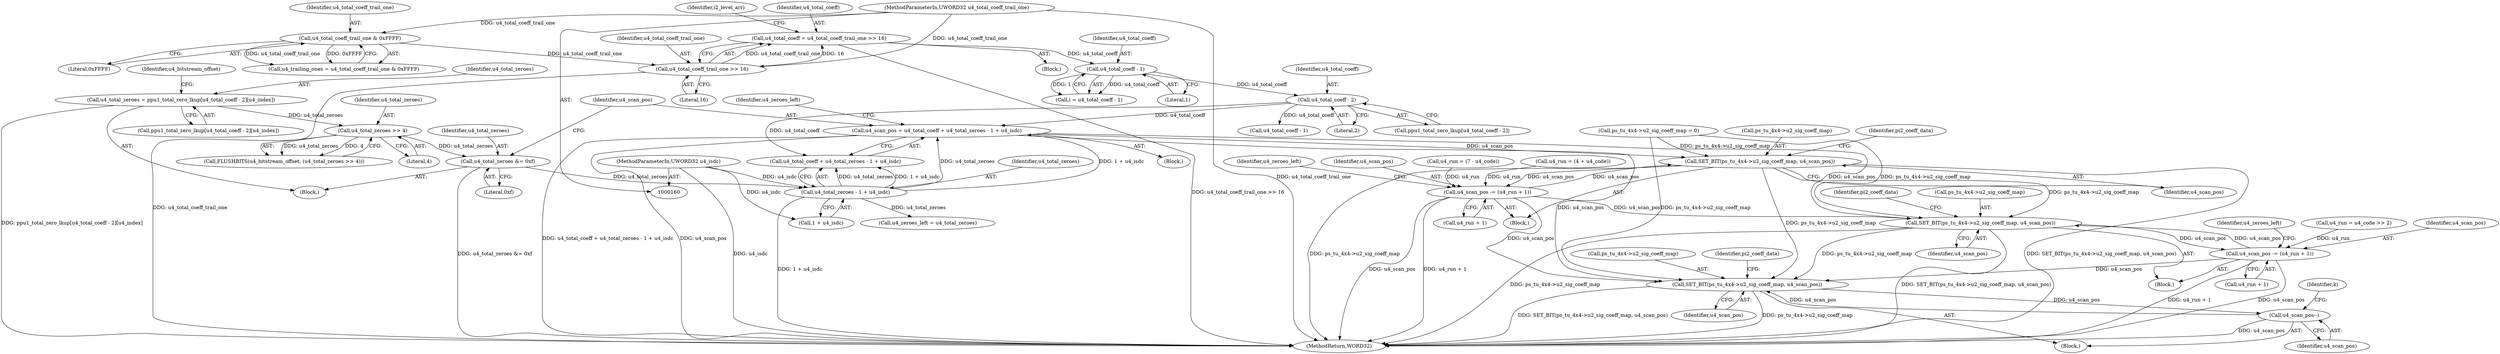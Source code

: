 digraph "0_Android_c57fc3703ae2e0d41b1f6580c50015937f2d23c1_0@integer" {
"1000486" [label="(Call,u4_scan_pos = u4_total_coeff + u4_total_zeroes - 1 + u4_isdc)"];
"1000469" [label="(Call,u4_total_coeff - 2)"];
"1000231" [label="(Call,u4_total_coeff - 1)"];
"1000186" [label="(Call,u4_total_coeff = u4_total_coeff_trail_one >> 16)"];
"1000188" [label="(Call,u4_total_coeff_trail_one >> 16)"];
"1000182" [label="(Call,u4_total_coeff_trail_one & 0xFFFF)"];
"1000162" [label="(MethodParameterIn,UWORD32 u4_total_coeff_trail_one)"];
"1000490" [label="(Call,u4_total_zeroes - 1 + u4_isdc)"];
"1000478" [label="(Call,u4_total_zeroes &= 0xf)"];
"1000475" [label="(Call,u4_total_zeroes >> 4)"];
"1000464" [label="(Call,u4_total_zeroes = ppu1_total_zero_lkup[u4_total_coeff - 2][u4_index])"];
"1000161" [label="(MethodParameterIn,UWORD32 u4_isdc)"];
"1000542" [label="(Call,SET_BIT(ps_tu_4x4->u2_sig_coeff_map, u4_scan_pos))"];
"1000558" [label="(Call,u4_scan_pos -= (u4_run + 1))"];
"1000600" [label="(Call,SET_BIT(ps_tu_4x4->u2_sig_coeff_map, u4_scan_pos))"];
"1000616" [label="(Call,u4_scan_pos -= (u4_run + 1))"];
"1000633" [label="(Call,SET_BIT(ps_tu_4x4->u2_sig_coeff_map, u4_scan_pos))"];
"1000646" [label="(Call,u4_scan_pos--)"];
"1000183" [label="(Identifier,u4_total_coeff_trail_one)"];
"1000474" [label="(Identifier,u4_bitstream_offset)"];
"1000525" [label="(Call,u4_run = (7 - u4_code))"];
"1000465" [label="(Identifier,u4_total_zeroes)"];
"1000600" [label="(Call,SET_BIT(ps_tu_4x4->u2_sig_coeff_map, u4_scan_pos))"];
"1000683" [label="(MethodReturn,WORD32)"];
"1000456" [label="(Block,)"];
"1000187" [label="(Identifier,u4_total_coeff)"];
"1000464" [label="(Call,u4_total_zeroes = ppu1_total_zero_lkup[u4_total_coeff - 2][u4_index])"];
"1000466" [label="(Call,ppu1_total_zero_lkup[u4_total_coeff - 2][u4_index])"];
"1000558" [label="(Call,u4_scan_pos -= (u4_run + 1))"];
"1000617" [label="(Identifier,u4_scan_pos)"];
"1000194" [label="(Identifier,i2_level_arr)"];
"1000604" [label="(Identifier,u4_scan_pos)"];
"1000546" [label="(Identifier,u4_scan_pos)"];
"1000630" [label="(Identifier,k)"];
"1000571" [label="(Identifier,u4_zeroes_left)"];
"1000190" [label="(Literal,16)"];
"1000543" [label="(Call,ps_tu_4x4->u2_sig_coeff_map)"];
"1000632" [label="(Block,)"];
"1000480" [label="(Literal,0xf)"];
"1000637" [label="(Identifier,u4_scan_pos)"];
"1000560" [label="(Call,u4_run + 1)"];
"1000641" [label="(Identifier,pi2_coeff_data)"];
"1000477" [label="(Literal,4)"];
"1000574" [label="(Block,)"];
"1000471" [label="(Literal,2)"];
"1000537" [label="(Call,u4_run = (4 + u4_code))"];
"1000616" [label="(Call,u4_scan_pos -= (u4_run + 1))"];
"1000590" [label="(Call,u4_run = u4_code >> 2)"];
"1000182" [label="(Call,u4_total_coeff_trail_one & 0xFFFF)"];
"1000488" [label="(Call,u4_total_coeff + u4_total_zeroes - 1 + u4_isdc)"];
"1000491" [label="(Identifier,u4_total_zeroes)"];
"1000507" [label="(Identifier,u4_zeroes_left)"];
"1000478" [label="(Call,u4_total_zeroes &= 0xf)"];
"1000188" [label="(Call,u4_total_coeff_trail_one >> 16)"];
"1000216" [label="(Call,ps_tu_4x4->u2_sig_coeff_map = 0)"];
"1000162" [label="(MethodParameterIn,UWORD32 u4_total_coeff_trail_one)"];
"1000608" [label="(Identifier,pi2_coeff_data)"];
"1000231" [label="(Call,u4_total_coeff - 1)"];
"1000542" [label="(Call,SET_BIT(ps_tu_4x4->u2_sig_coeff_map, u4_scan_pos))"];
"1000476" [label="(Identifier,u4_total_zeroes)"];
"1000233" [label="(Literal,1)"];
"1000634" [label="(Call,ps_tu_4x4->u2_sig_coeff_map)"];
"1000496" [label="(Call,u4_zeroes_left = u4_total_zeroes)"];
"1000550" [label="(Identifier,pi2_coeff_data)"];
"1000646" [label="(Call,u4_scan_pos--)"];
"1000633" [label="(Call,SET_BIT(ps_tu_4x4->u2_sig_coeff_map, u4_scan_pos))"];
"1000486" [label="(Call,u4_scan_pos = u4_total_coeff + u4_total_zeroes - 1 + u4_isdc)"];
"1000189" [label="(Identifier,u4_total_coeff_trail_one)"];
"1000467" [label="(Call,ppu1_total_zero_lkup[u4_total_coeff - 2])"];
"1000229" [label="(Call,i = u4_total_coeff - 1)"];
"1000469" [label="(Call,u4_total_coeff - 2)"];
"1000497" [label="(Identifier,u4_zeroes_left)"];
"1000601" [label="(Call,ps_tu_4x4->u2_sig_coeff_map)"];
"1000647" [label="(Identifier,u4_scan_pos)"];
"1000490" [label="(Call,u4_total_zeroes - 1 + u4_isdc)"];
"1000161" [label="(MethodParameterIn,UWORD32 u4_isdc)"];
"1000186" [label="(Call,u4_total_coeff = u4_total_coeff_trail_one >> 16)"];
"1000475" [label="(Call,u4_total_zeroes >> 4)"];
"1000164" [label="(Block,)"];
"1000470" [label="(Identifier,u4_total_coeff)"];
"1000232" [label="(Identifier,u4_total_coeff)"];
"1000180" [label="(Call,u4_trailing_ones = u4_total_coeff_trail_one & 0xFFFF)"];
"1000487" [label="(Identifier,u4_scan_pos)"];
"1000479" [label="(Identifier,u4_total_zeroes)"];
"1000473" [label="(Call,FLUSHBITS(u4_bitstream_offset, (u4_total_zeroes >> 4)))"];
"1000510" [label="(Block,)"];
"1000618" [label="(Call,u4_run + 1)"];
"1000559" [label="(Identifier,u4_scan_pos)"];
"1000481" [label="(Block,)"];
"1000501" [label="(Call,u4_total_coeff - 1)"];
"1000492" [label="(Call,1 + u4_isdc)"];
"1000184" [label="(Literal,0xFFFF)"];
"1000486" -> "1000481"  [label="AST: "];
"1000486" -> "1000488"  [label="CFG: "];
"1000487" -> "1000486"  [label="AST: "];
"1000488" -> "1000486"  [label="AST: "];
"1000497" -> "1000486"  [label="CFG: "];
"1000486" -> "1000683"  [label="DDG: u4_total_coeff + u4_total_zeroes - 1 + u4_isdc"];
"1000486" -> "1000683"  [label="DDG: u4_scan_pos"];
"1000469" -> "1000486"  [label="DDG: u4_total_coeff"];
"1000490" -> "1000486"  [label="DDG: u4_total_zeroes"];
"1000490" -> "1000486"  [label="DDG: 1 + u4_isdc"];
"1000486" -> "1000542"  [label="DDG: u4_scan_pos"];
"1000486" -> "1000600"  [label="DDG: u4_scan_pos"];
"1000486" -> "1000633"  [label="DDG: u4_scan_pos"];
"1000469" -> "1000467"  [label="AST: "];
"1000469" -> "1000471"  [label="CFG: "];
"1000470" -> "1000469"  [label="AST: "];
"1000471" -> "1000469"  [label="AST: "];
"1000467" -> "1000469"  [label="CFG: "];
"1000231" -> "1000469"  [label="DDG: u4_total_coeff"];
"1000469" -> "1000488"  [label="DDG: u4_total_coeff"];
"1000469" -> "1000501"  [label="DDG: u4_total_coeff"];
"1000231" -> "1000229"  [label="AST: "];
"1000231" -> "1000233"  [label="CFG: "];
"1000232" -> "1000231"  [label="AST: "];
"1000233" -> "1000231"  [label="AST: "];
"1000229" -> "1000231"  [label="CFG: "];
"1000231" -> "1000229"  [label="DDG: u4_total_coeff"];
"1000231" -> "1000229"  [label="DDG: 1"];
"1000186" -> "1000231"  [label="DDG: u4_total_coeff"];
"1000186" -> "1000164"  [label="AST: "];
"1000186" -> "1000188"  [label="CFG: "];
"1000187" -> "1000186"  [label="AST: "];
"1000188" -> "1000186"  [label="AST: "];
"1000194" -> "1000186"  [label="CFG: "];
"1000186" -> "1000683"  [label="DDG: u4_total_coeff_trail_one >> 16"];
"1000188" -> "1000186"  [label="DDG: u4_total_coeff_trail_one"];
"1000188" -> "1000186"  [label="DDG: 16"];
"1000188" -> "1000190"  [label="CFG: "];
"1000189" -> "1000188"  [label="AST: "];
"1000190" -> "1000188"  [label="AST: "];
"1000188" -> "1000683"  [label="DDG: u4_total_coeff_trail_one"];
"1000182" -> "1000188"  [label="DDG: u4_total_coeff_trail_one"];
"1000162" -> "1000188"  [label="DDG: u4_total_coeff_trail_one"];
"1000182" -> "1000180"  [label="AST: "];
"1000182" -> "1000184"  [label="CFG: "];
"1000183" -> "1000182"  [label="AST: "];
"1000184" -> "1000182"  [label="AST: "];
"1000180" -> "1000182"  [label="CFG: "];
"1000182" -> "1000180"  [label="DDG: u4_total_coeff_trail_one"];
"1000182" -> "1000180"  [label="DDG: 0xFFFF"];
"1000162" -> "1000182"  [label="DDG: u4_total_coeff_trail_one"];
"1000162" -> "1000160"  [label="AST: "];
"1000162" -> "1000683"  [label="DDG: u4_total_coeff_trail_one"];
"1000490" -> "1000488"  [label="AST: "];
"1000490" -> "1000492"  [label="CFG: "];
"1000491" -> "1000490"  [label="AST: "];
"1000492" -> "1000490"  [label="AST: "];
"1000488" -> "1000490"  [label="CFG: "];
"1000490" -> "1000683"  [label="DDG: 1 + u4_isdc"];
"1000490" -> "1000488"  [label="DDG: u4_total_zeroes"];
"1000490" -> "1000488"  [label="DDG: 1 + u4_isdc"];
"1000478" -> "1000490"  [label="DDG: u4_total_zeroes"];
"1000161" -> "1000490"  [label="DDG: u4_isdc"];
"1000490" -> "1000496"  [label="DDG: u4_total_zeroes"];
"1000478" -> "1000456"  [label="AST: "];
"1000478" -> "1000480"  [label="CFG: "];
"1000479" -> "1000478"  [label="AST: "];
"1000480" -> "1000478"  [label="AST: "];
"1000487" -> "1000478"  [label="CFG: "];
"1000478" -> "1000683"  [label="DDG: u4_total_zeroes &= 0xf"];
"1000475" -> "1000478"  [label="DDG: u4_total_zeroes"];
"1000475" -> "1000473"  [label="AST: "];
"1000475" -> "1000477"  [label="CFG: "];
"1000476" -> "1000475"  [label="AST: "];
"1000477" -> "1000475"  [label="AST: "];
"1000473" -> "1000475"  [label="CFG: "];
"1000475" -> "1000473"  [label="DDG: u4_total_zeroes"];
"1000475" -> "1000473"  [label="DDG: 4"];
"1000464" -> "1000475"  [label="DDG: u4_total_zeroes"];
"1000464" -> "1000456"  [label="AST: "];
"1000464" -> "1000466"  [label="CFG: "];
"1000465" -> "1000464"  [label="AST: "];
"1000466" -> "1000464"  [label="AST: "];
"1000474" -> "1000464"  [label="CFG: "];
"1000464" -> "1000683"  [label="DDG: ppu1_total_zero_lkup[u4_total_coeff - 2][u4_index]"];
"1000161" -> "1000160"  [label="AST: "];
"1000161" -> "1000683"  [label="DDG: u4_isdc"];
"1000161" -> "1000492"  [label="DDG: u4_isdc"];
"1000542" -> "1000510"  [label="AST: "];
"1000542" -> "1000546"  [label="CFG: "];
"1000543" -> "1000542"  [label="AST: "];
"1000546" -> "1000542"  [label="AST: "];
"1000550" -> "1000542"  [label="CFG: "];
"1000542" -> "1000683"  [label="DDG: SET_BIT(ps_tu_4x4->u2_sig_coeff_map, u4_scan_pos)"];
"1000542" -> "1000683"  [label="DDG: ps_tu_4x4->u2_sig_coeff_map"];
"1000216" -> "1000542"  [label="DDG: ps_tu_4x4->u2_sig_coeff_map"];
"1000558" -> "1000542"  [label="DDG: u4_scan_pos"];
"1000542" -> "1000558"  [label="DDG: u4_scan_pos"];
"1000542" -> "1000600"  [label="DDG: ps_tu_4x4->u2_sig_coeff_map"];
"1000542" -> "1000633"  [label="DDG: ps_tu_4x4->u2_sig_coeff_map"];
"1000558" -> "1000510"  [label="AST: "];
"1000558" -> "1000560"  [label="CFG: "];
"1000559" -> "1000558"  [label="AST: "];
"1000560" -> "1000558"  [label="AST: "];
"1000507" -> "1000558"  [label="CFG: "];
"1000558" -> "1000683"  [label="DDG: u4_run + 1"];
"1000558" -> "1000683"  [label="DDG: u4_scan_pos"];
"1000525" -> "1000558"  [label="DDG: u4_run"];
"1000537" -> "1000558"  [label="DDG: u4_run"];
"1000558" -> "1000600"  [label="DDG: u4_scan_pos"];
"1000558" -> "1000633"  [label="DDG: u4_scan_pos"];
"1000600" -> "1000574"  [label="AST: "];
"1000600" -> "1000604"  [label="CFG: "];
"1000601" -> "1000600"  [label="AST: "];
"1000604" -> "1000600"  [label="AST: "];
"1000608" -> "1000600"  [label="CFG: "];
"1000600" -> "1000683"  [label="DDG: SET_BIT(ps_tu_4x4->u2_sig_coeff_map, u4_scan_pos)"];
"1000600" -> "1000683"  [label="DDG: ps_tu_4x4->u2_sig_coeff_map"];
"1000216" -> "1000600"  [label="DDG: ps_tu_4x4->u2_sig_coeff_map"];
"1000616" -> "1000600"  [label="DDG: u4_scan_pos"];
"1000600" -> "1000616"  [label="DDG: u4_scan_pos"];
"1000600" -> "1000633"  [label="DDG: ps_tu_4x4->u2_sig_coeff_map"];
"1000616" -> "1000574"  [label="AST: "];
"1000616" -> "1000618"  [label="CFG: "];
"1000617" -> "1000616"  [label="AST: "];
"1000618" -> "1000616"  [label="AST: "];
"1000571" -> "1000616"  [label="CFG: "];
"1000616" -> "1000683"  [label="DDG: u4_run + 1"];
"1000616" -> "1000683"  [label="DDG: u4_scan_pos"];
"1000590" -> "1000616"  [label="DDG: u4_run"];
"1000616" -> "1000633"  [label="DDG: u4_scan_pos"];
"1000633" -> "1000632"  [label="AST: "];
"1000633" -> "1000637"  [label="CFG: "];
"1000634" -> "1000633"  [label="AST: "];
"1000637" -> "1000633"  [label="AST: "];
"1000641" -> "1000633"  [label="CFG: "];
"1000633" -> "1000683"  [label="DDG: SET_BIT(ps_tu_4x4->u2_sig_coeff_map, u4_scan_pos)"];
"1000633" -> "1000683"  [label="DDG: ps_tu_4x4->u2_sig_coeff_map"];
"1000216" -> "1000633"  [label="DDG: ps_tu_4x4->u2_sig_coeff_map"];
"1000646" -> "1000633"  [label="DDG: u4_scan_pos"];
"1000633" -> "1000646"  [label="DDG: u4_scan_pos"];
"1000646" -> "1000632"  [label="AST: "];
"1000646" -> "1000647"  [label="CFG: "];
"1000647" -> "1000646"  [label="AST: "];
"1000630" -> "1000646"  [label="CFG: "];
"1000646" -> "1000683"  [label="DDG: u4_scan_pos"];
}
